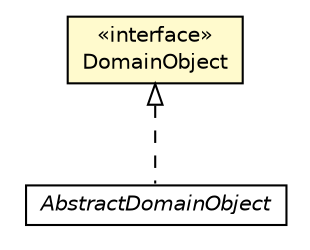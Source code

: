 #!/usr/local/bin/dot
#
# Class diagram 
# Generated by UMLGraph version 5.1 (http://www.umlgraph.org/)
#

digraph G {
	edge [fontname="Helvetica",fontsize=10,labelfontname="Helvetica",labelfontsize=10];
	node [fontname="Helvetica",fontsize=10,shape=plaintext];
	nodesep=0.25;
	ranksep=0.5;
	// pt.ist.fenixframework.pstm.AbstractDomainObject
	c21043 [label=<<table title="pt.ist.fenixframework.pstm.AbstractDomainObject" border="0" cellborder="1" cellspacing="0" cellpadding="2" port="p" href="./pstm/AbstractDomainObject.html">
		<tr><td><table border="0" cellspacing="0" cellpadding="1">
<tr><td align="center" balign="center"><font face="Helvetica-Oblique"> AbstractDomainObject </font></td></tr>
		</table></td></tr>
		</table>>, fontname="Helvetica", fontcolor="black", fontsize=10.0];
	// pt.ist.fenixframework.DomainObject
	c21077 [label=<<table title="pt.ist.fenixframework.DomainObject" border="0" cellborder="1" cellspacing="0" cellpadding="2" port="p" bgcolor="lemonChiffon" href="./DomainObject.html">
		<tr><td><table border="0" cellspacing="0" cellpadding="1">
<tr><td align="center" balign="center"> &#171;interface&#187; </td></tr>
<tr><td align="center" balign="center"> DomainObject </td></tr>
		</table></td></tr>
		</table>>, fontname="Helvetica", fontcolor="black", fontsize=10.0];
	//pt.ist.fenixframework.pstm.AbstractDomainObject implements pt.ist.fenixframework.DomainObject
	c21077:p -> c21043:p [dir=back,arrowtail=empty,style=dashed];
}

